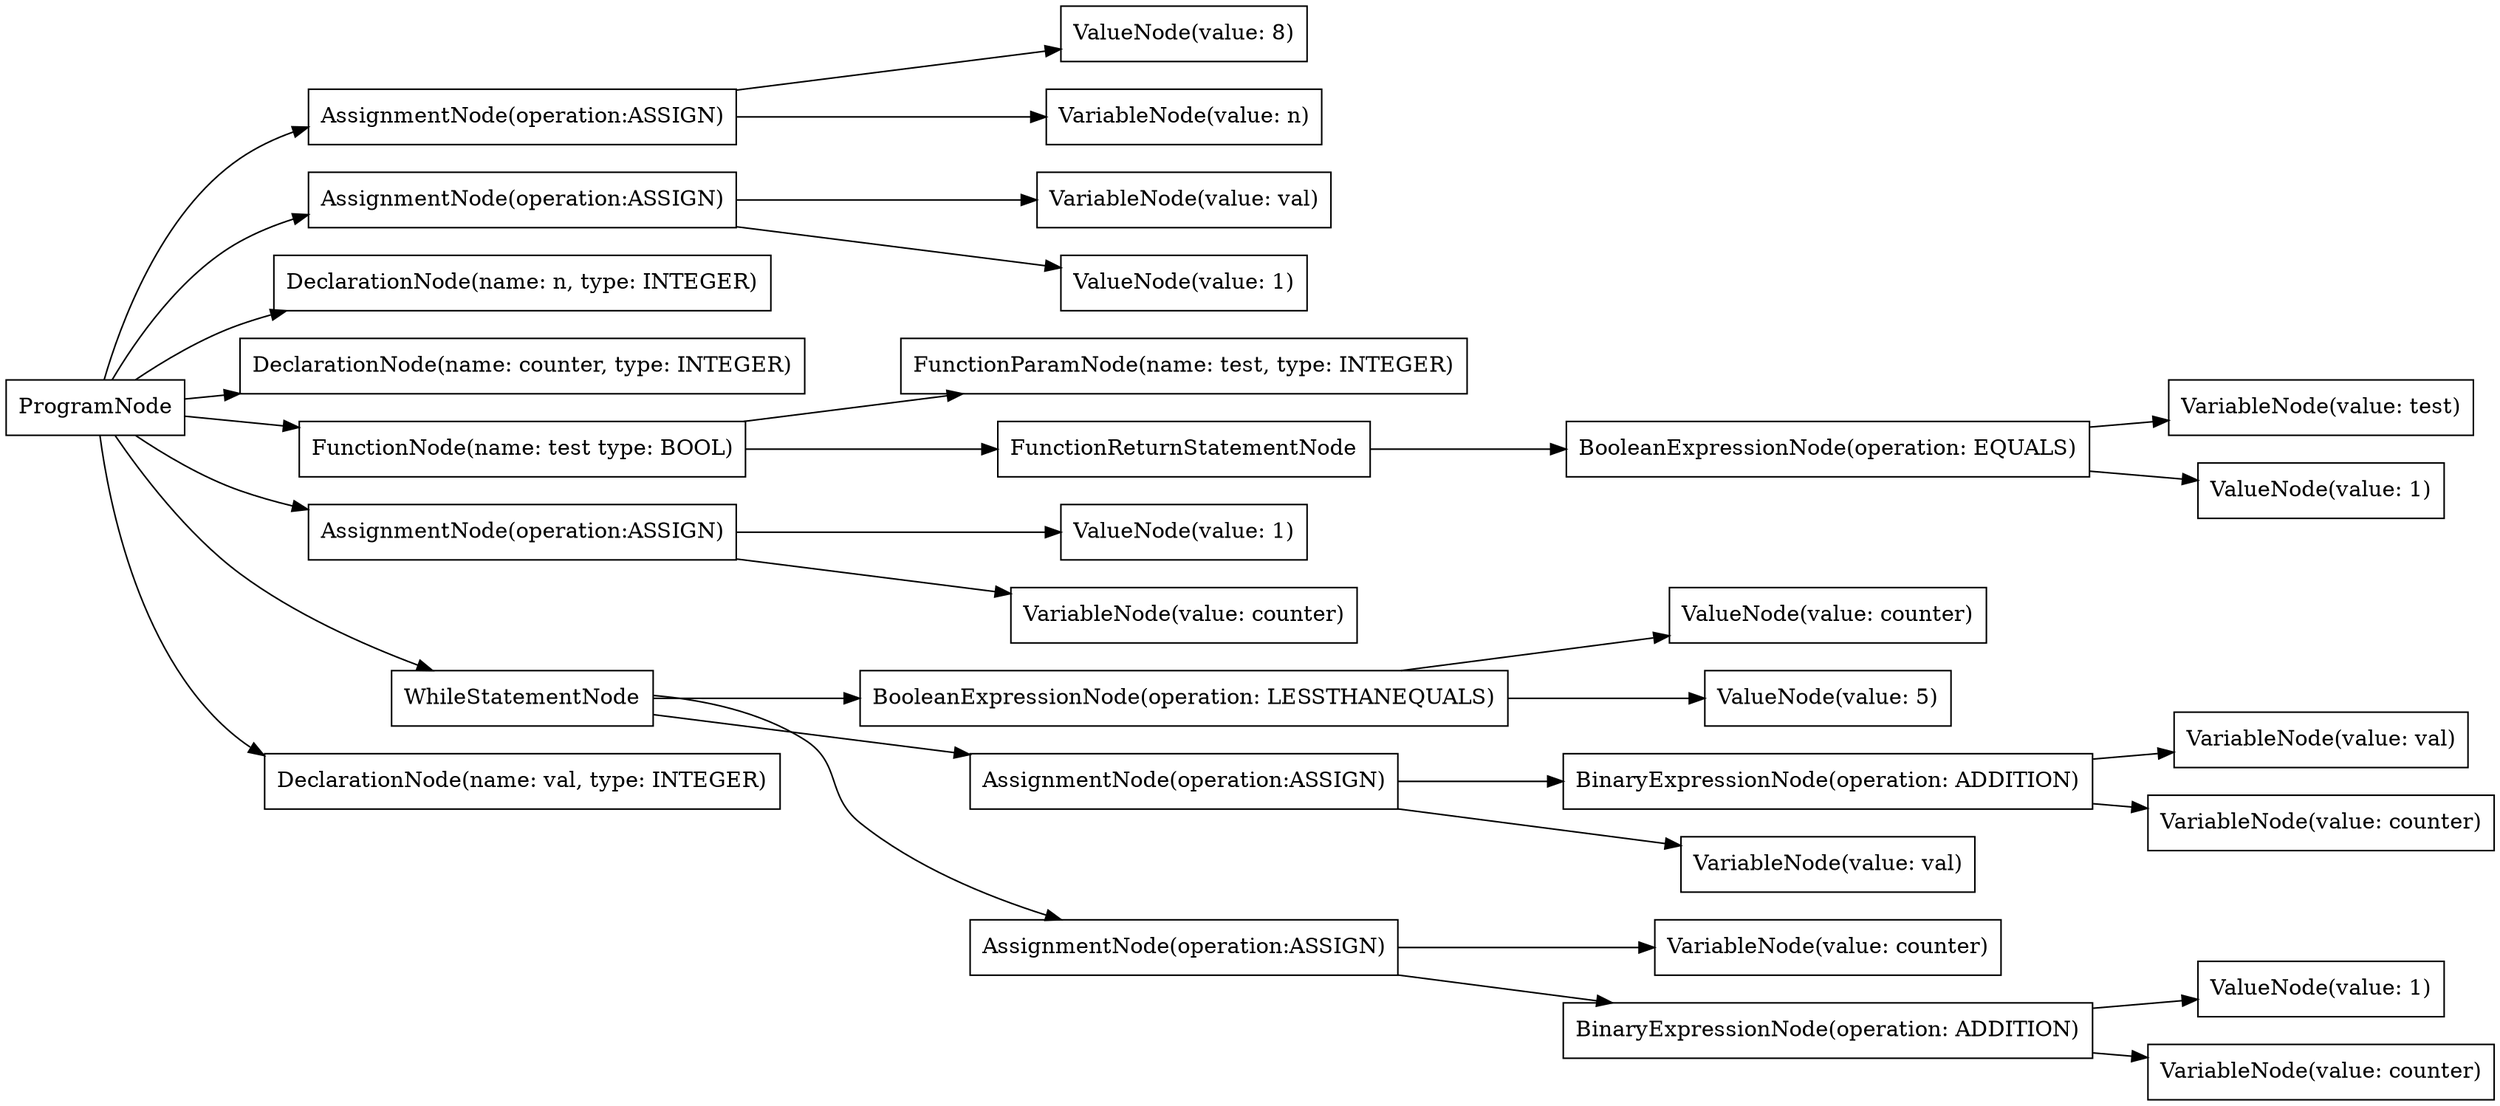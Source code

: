 digraph G {
rankdir=LR
"895e8d0a-75bc-4f59-8b4d-730c5da47fd4" [label="VariableNode(value: val)" shape="box"];
"ddd76550-364a-4107-9b7c-53a1d186e792" [label="BooleanExpressionNode(operation: LESSTHANEQUALS)" shape="box"];
"02c37da6-9138-4fec-ab9e-a8360ade5984" [label="ValueNode(value: counter)" shape="box"];
"40a60c81-2386-4ff8-8bd9-c182253e5ef8" [label="AssignmentNode(operation:ASSIGN)" shape="box"];
"72986290-37c7-4ad8-8b58-a038ce772f88" [label="ValueNode(value: 1)" shape="box"];
"3b95b7cd-4158-4329-97cd-7899fdca363c" [label="VariableNode(value: counter)" shape="box"];
"50393e98-91e6-41dd-b94d-5e0ab2de654e" [label="VariableNode(value: val)" shape="box"];
"8e39b13d-2332-449e-8607-422cfc7a15a8" [label="AssignmentNode(operation:ASSIGN)" shape="box"];
"5c295f1c-1e88-4907-8fbe-e7ffb0576ab0" [label="VariableNode(value: counter)" shape="box"];
"6596df17-ed24-4d33-86de-b7945e587e19" [label="FunctionParamNode(name: test, type: INTEGER)" shape="box"];
"a754fb33-beb8-4469-8666-4be0be5429fa" [label="ValueNode(value: 8)" shape="box"];
"50ff74c1-f9d5-49ac-a63a-7303b5fb281b" [label="ValueNode(value: 1)" shape="box"];
"584f741a-e686-471b-8f55-e9a605f62913" [label="BinaryExpressionNode(operation: ADDITION)" shape="box"];
"ede0e006-41f2-49f1-a417-7681af4f0c23" [label="AssignmentNode(operation:ASSIGN)" shape="box"];
"512fb7c6-f181-47fe-ba14-24b15b106801" [label="VariableNode(value: test)" shape="box"];
"e28e69ca-bf66-46eb-a5a5-201310bdbca6" [label="VariableNode(value: val)" shape="box"];
"9c43fc4c-3f49-4e5e-8ffc-1daef9262f0a" [label="DeclarationNode(name: n, type: INTEGER)" shape="box"];
"9d58d632-ffaa-497a-bb15-91aa4da46806" [label="DeclarationNode(name: counter, type: INTEGER)" shape="box"];
"15a0f9f7-e412-44af-a03c-7bd004bc1413" [label="ValueNode(value: 1)" shape="box"];
"943fb79e-203d-4d91-9216-ee27a245e652" [label="FunctionNode(name: test type: BOOL)" shape="box"];
"03e479df-0152-4a92-b97c-98b4d998a480" [label="FunctionReturnStatementNode" shape="box"];
"4c2cbb3d-7243-4ad0-9f07-e46e5683e384" [label="ProgramNode" shape="box"];
"30fd5e52-51c1-4126-8f8a-33c3c67d8951" [label="ValueNode(value: 1)" shape="box"];
"baf1249e-cf37-45ed-97b7-0e22ef0f4b40" [label="BinaryExpressionNode(operation: ADDITION)" shape="box"];
"6e589e55-abb0-4184-8836-3c1555f00d5b" [label="AssignmentNode(operation:ASSIGN)" shape="box"];
"1672ec60-b8fa-4198-826a-8d62a7782ab2" [label="VariableNode(value: counter)" shape="box"];
"bc2bce9a-b6f0-4dff-ba85-5df2680af037" [label="VariableNode(value: counter)" shape="box"];
"69478b74-19db-4f5c-bd10-a8ac5f413e7f" [label="VariableNode(value: n)" shape="box"];
"4044bf5f-252c-4588-acba-0a7e947f8332" [label="WhileStatementNode" shape="box"];
"afb91d27-5915-4057-b9fb-3f14a63f24f5" [label="AssignmentNode(operation:ASSIGN)" shape="box"];
"a02a48dc-cb08-4b24-b2fc-d30cb792db44" [label="DeclarationNode(name: val, type: INTEGER)" shape="box"];
"57d505e8-50cb-4b89-acfc-27d1a79a3cb4" [label="ValueNode(value: 5)" shape="box"];
"2fd490b5-9c55-4107-ac08-b0a14e02f4a6" [label="BooleanExpressionNode(operation: EQUALS)" shape="box"];
"4c2cbb3d-7243-4ad0-9f07-e46e5683e384" -> "9c43fc4c-3f49-4e5e-8ffc-1daef9262f0a";
"4c2cbb3d-7243-4ad0-9f07-e46e5683e384" -> "a02a48dc-cb08-4b24-b2fc-d30cb792db44";
"4c2cbb3d-7243-4ad0-9f07-e46e5683e384" -> "9d58d632-ffaa-497a-bb15-91aa4da46806";
"4c2cbb3d-7243-4ad0-9f07-e46e5683e384" -> "943fb79e-203d-4d91-9216-ee27a245e652";
"943fb79e-203d-4d91-9216-ee27a245e652" -> "6596df17-ed24-4d33-86de-b7945e587e19";
"943fb79e-203d-4d91-9216-ee27a245e652" -> "03e479df-0152-4a92-b97c-98b4d998a480";
"03e479df-0152-4a92-b97c-98b4d998a480" -> "2fd490b5-9c55-4107-ac08-b0a14e02f4a6";
"2fd490b5-9c55-4107-ac08-b0a14e02f4a6" -> "512fb7c6-f181-47fe-ba14-24b15b106801";
"2fd490b5-9c55-4107-ac08-b0a14e02f4a6" -> "30fd5e52-51c1-4126-8f8a-33c3c67d8951";
"4c2cbb3d-7243-4ad0-9f07-e46e5683e384" -> "8e39b13d-2332-449e-8607-422cfc7a15a8";
"8e39b13d-2332-449e-8607-422cfc7a15a8" -> "69478b74-19db-4f5c-bd10-a8ac5f413e7f";
"8e39b13d-2332-449e-8607-422cfc7a15a8" -> "a754fb33-beb8-4469-8666-4be0be5429fa";
"4c2cbb3d-7243-4ad0-9f07-e46e5683e384" -> "ede0e006-41f2-49f1-a417-7681af4f0c23";
"ede0e006-41f2-49f1-a417-7681af4f0c23" -> "50393e98-91e6-41dd-b94d-5e0ab2de654e";
"ede0e006-41f2-49f1-a417-7681af4f0c23" -> "50ff74c1-f9d5-49ac-a63a-7303b5fb281b";
"4c2cbb3d-7243-4ad0-9f07-e46e5683e384" -> "6e589e55-abb0-4184-8836-3c1555f00d5b";
"6e589e55-abb0-4184-8836-3c1555f00d5b" -> "1672ec60-b8fa-4198-826a-8d62a7782ab2";
"6e589e55-abb0-4184-8836-3c1555f00d5b" -> "72986290-37c7-4ad8-8b58-a038ce772f88";
"4c2cbb3d-7243-4ad0-9f07-e46e5683e384" -> "4044bf5f-252c-4588-acba-0a7e947f8332";
"4044bf5f-252c-4588-acba-0a7e947f8332" -> "ddd76550-364a-4107-9b7c-53a1d186e792";
"ddd76550-364a-4107-9b7c-53a1d186e792" -> "02c37da6-9138-4fec-ab9e-a8360ade5984";
"ddd76550-364a-4107-9b7c-53a1d186e792" -> "57d505e8-50cb-4b89-acfc-27d1a79a3cb4";
"4044bf5f-252c-4588-acba-0a7e947f8332" -> "40a60c81-2386-4ff8-8bd9-c182253e5ef8";
"40a60c81-2386-4ff8-8bd9-c182253e5ef8" -> "e28e69ca-bf66-46eb-a5a5-201310bdbca6";
"40a60c81-2386-4ff8-8bd9-c182253e5ef8" -> "584f741a-e686-471b-8f55-e9a605f62913";
"584f741a-e686-471b-8f55-e9a605f62913" -> "895e8d0a-75bc-4f59-8b4d-730c5da47fd4";
"584f741a-e686-471b-8f55-e9a605f62913" -> "5c295f1c-1e88-4907-8fbe-e7ffb0576ab0";
"4044bf5f-252c-4588-acba-0a7e947f8332" -> "afb91d27-5915-4057-b9fb-3f14a63f24f5";
"afb91d27-5915-4057-b9fb-3f14a63f24f5" -> "3b95b7cd-4158-4329-97cd-7899fdca363c";
"afb91d27-5915-4057-b9fb-3f14a63f24f5" -> "baf1249e-cf37-45ed-97b7-0e22ef0f4b40";
"baf1249e-cf37-45ed-97b7-0e22ef0f4b40" -> "bc2bce9a-b6f0-4dff-ba85-5df2680af037";
"baf1249e-cf37-45ed-97b7-0e22ef0f4b40" -> "15a0f9f7-e412-44af-a03c-7bd004bc1413";
}